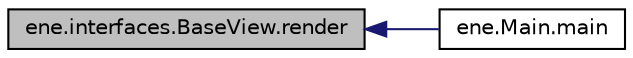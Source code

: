 digraph "ene.interfaces.BaseView.render"
{
  bgcolor="transparent";
  edge [fontname="Helvetica",fontsize="10",labelfontname="Helvetica",labelfontsize="10"];
  node [fontname="Helvetica",fontsize="10",shape=record];
  rankdir="LR";
  Node7 [label="ene.interfaces.BaseView.render",height=0.2,width=0.4,color="black", fillcolor="grey75", style="filled", fontcolor="black"];
  Node7 -> Node8 [dir="back",color="midnightblue",fontsize="10",style="solid",fontname="Helvetica"];
  Node8 [label="ene.Main.main",height=0.2,width=0.4,color="black",URL="$classene_1_1Main.html#a6895a0ab05864203ddac84ae03ae479d"];
}

